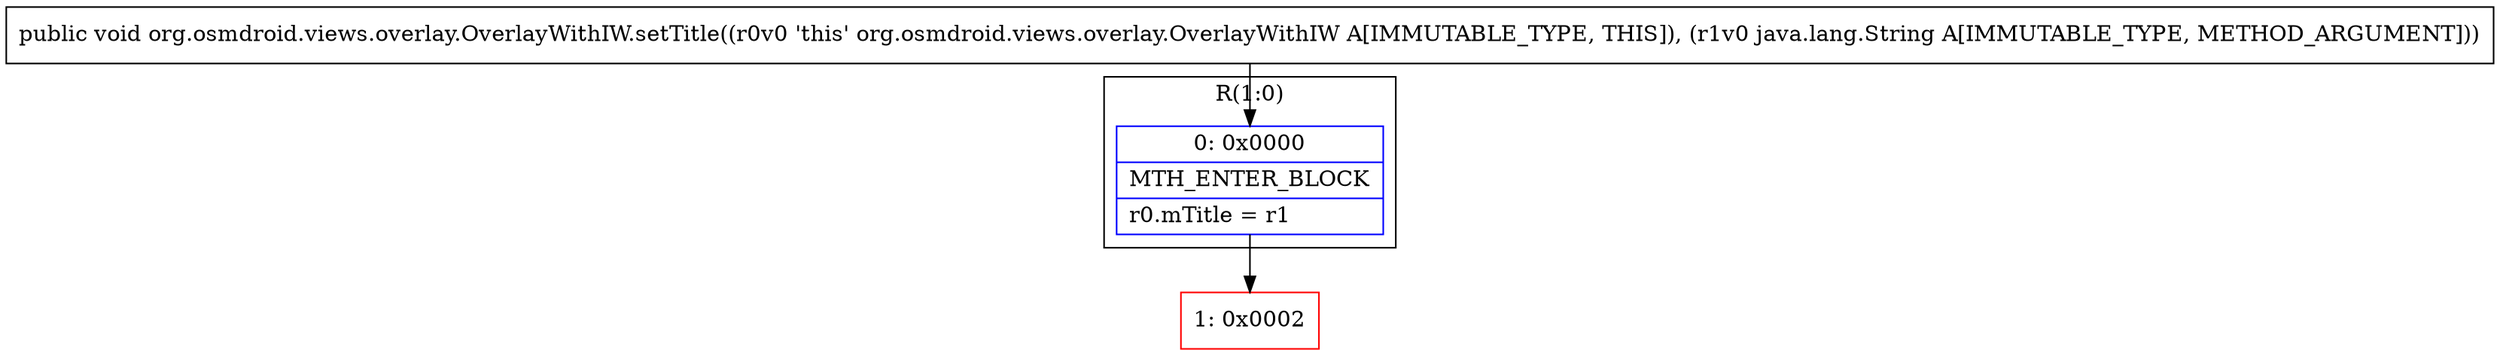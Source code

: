 digraph "CFG fororg.osmdroid.views.overlay.OverlayWithIW.setTitle(Ljava\/lang\/String;)V" {
subgraph cluster_Region_769587422 {
label = "R(1:0)";
node [shape=record,color=blue];
Node_0 [shape=record,label="{0\:\ 0x0000|MTH_ENTER_BLOCK\l|r0.mTitle = r1\l}"];
}
Node_1 [shape=record,color=red,label="{1\:\ 0x0002}"];
MethodNode[shape=record,label="{public void org.osmdroid.views.overlay.OverlayWithIW.setTitle((r0v0 'this' org.osmdroid.views.overlay.OverlayWithIW A[IMMUTABLE_TYPE, THIS]), (r1v0 java.lang.String A[IMMUTABLE_TYPE, METHOD_ARGUMENT])) }"];
MethodNode -> Node_0;
Node_0 -> Node_1;
}

